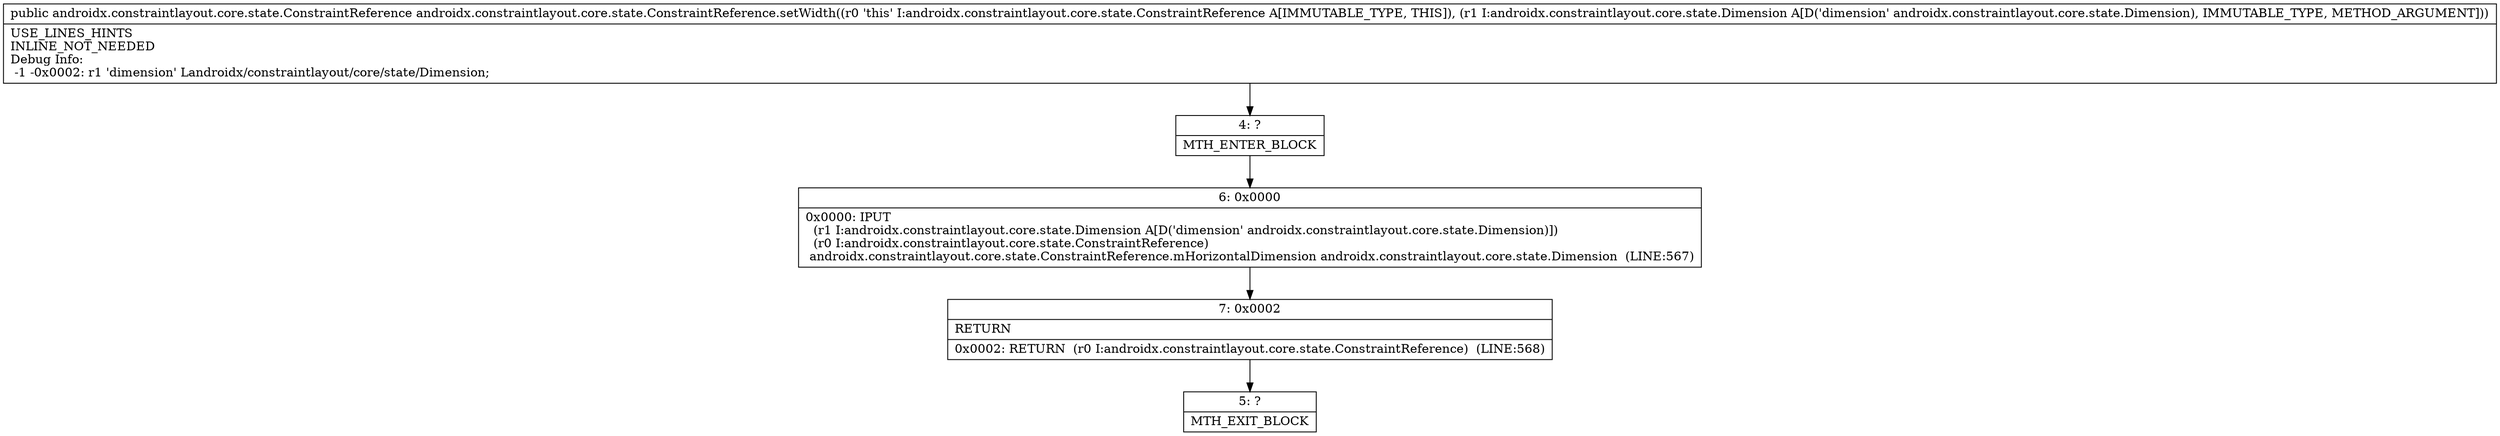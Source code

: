 digraph "CFG forandroidx.constraintlayout.core.state.ConstraintReference.setWidth(Landroidx\/constraintlayout\/core\/state\/Dimension;)Landroidx\/constraintlayout\/core\/state\/ConstraintReference;" {
Node_4 [shape=record,label="{4\:\ ?|MTH_ENTER_BLOCK\l}"];
Node_6 [shape=record,label="{6\:\ 0x0000|0x0000: IPUT  \l  (r1 I:androidx.constraintlayout.core.state.Dimension A[D('dimension' androidx.constraintlayout.core.state.Dimension)])\l  (r0 I:androidx.constraintlayout.core.state.ConstraintReference)\l androidx.constraintlayout.core.state.ConstraintReference.mHorizontalDimension androidx.constraintlayout.core.state.Dimension  (LINE:567)\l}"];
Node_7 [shape=record,label="{7\:\ 0x0002|RETURN\l|0x0002: RETURN  (r0 I:androidx.constraintlayout.core.state.ConstraintReference)  (LINE:568)\l}"];
Node_5 [shape=record,label="{5\:\ ?|MTH_EXIT_BLOCK\l}"];
MethodNode[shape=record,label="{public androidx.constraintlayout.core.state.ConstraintReference androidx.constraintlayout.core.state.ConstraintReference.setWidth((r0 'this' I:androidx.constraintlayout.core.state.ConstraintReference A[IMMUTABLE_TYPE, THIS]), (r1 I:androidx.constraintlayout.core.state.Dimension A[D('dimension' androidx.constraintlayout.core.state.Dimension), IMMUTABLE_TYPE, METHOD_ARGUMENT]))  | USE_LINES_HINTS\lINLINE_NOT_NEEDED\lDebug Info:\l  \-1 \-0x0002: r1 'dimension' Landroidx\/constraintlayout\/core\/state\/Dimension;\l}"];
MethodNode -> Node_4;Node_4 -> Node_6;
Node_6 -> Node_7;
Node_7 -> Node_5;
}

